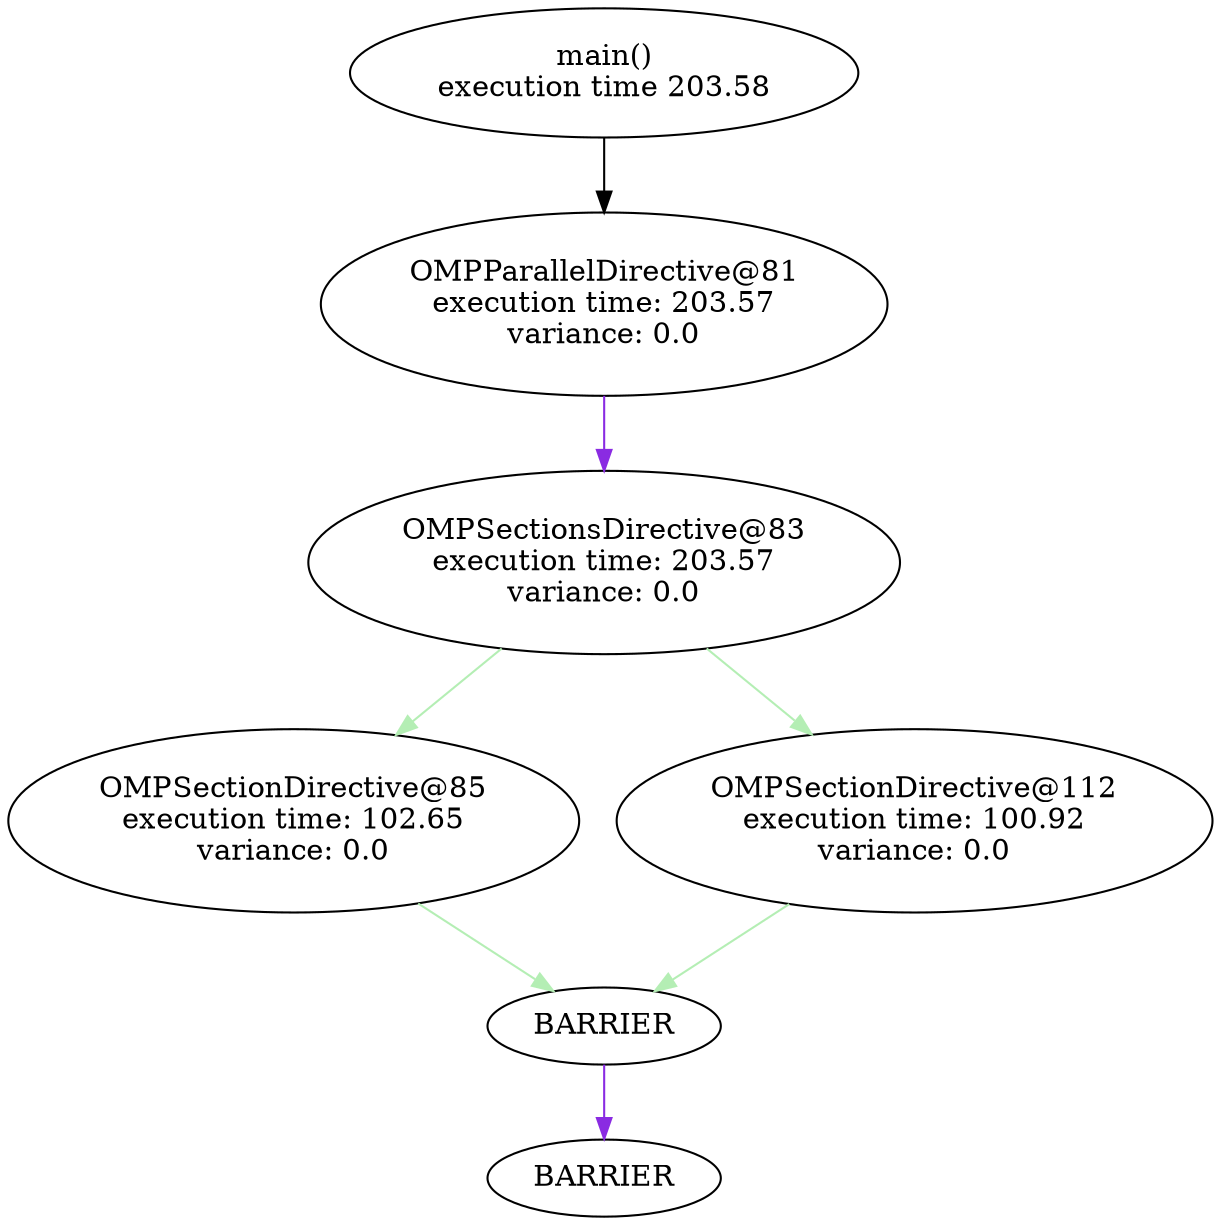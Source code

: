 digraph G {
	node [label="\N"];
	graph [bb="0,0,578,582"];
	62 [label="main()\nexecution time 203.58", root=62, pos="286,551", width="3.3889", height="0.86111"];
	81 [label="OMPParallelDirective@81\nexecution time: 203.57\nvariance: 0.0", root=62, pos="286,440", width="3.7778", height="1.2222"];
	83 [label="OMPSectionsDirective@83\nexecution time: 203.57\nvariance: 0.0", root=62, pos="286,316", width="3.9444", height="1.2222"];
	85 [label="OMPSectionDirective@85\nexecution time: 102.65\nvariance: 0.0", root=62, pos="137,192", width="3.8056", height="1.2222"];
	"83_end" [label=BARRIER, root=62, pos="286,93", width="1.5556", height="0.51389"];
	112 [label="OMPSectionDirective@112\nexecution time: 100.92\nvariance: 0.0", root=62, pos="435,192", width="3.9722", height="1.2222"];
	"81_end" [label=BARRIER, root=62, pos="286,19", width="1.5556", height="0.51389"];
	62 -> 81 [pos="e,286,484.23 286,519.78 286,511.86 286,503.11 286,494.39"];
	81 -> 83 [color=blueviolet, pos="e,286,360.34 286,395.93 286,387.72 286,379.04 286,370.56"];
	83 -> 85 [color=darkseagreen2, pos="e,186.4,233.11 236.39,274.71 222.94,263.52 208.27,251.31 194.43,239.8"];
	85 -> "83_end" [color=darkseagreen2, pos="e,260.83,109.72 196.75,152.3 215.6,139.78 235.77,126.38 252.15,115.49"];
	83 -> 112 [color=darkseagreen2, pos="e,385.35,233.32 335.61,274.71 348.99,263.58 363.57,251.44 377.35,239.98"];
	112 -> "83_end" [color=darkseagreen2, pos="e,311.01,109.62 374.83,152.02 356.02,139.52 335.94,126.18 319.64,115.35"];
	"83_end" -> "81_end" [color=blueviolet, pos="e,286,37.667 286,74.327 286,66.264 286,56.648 286,47.711"];
}
